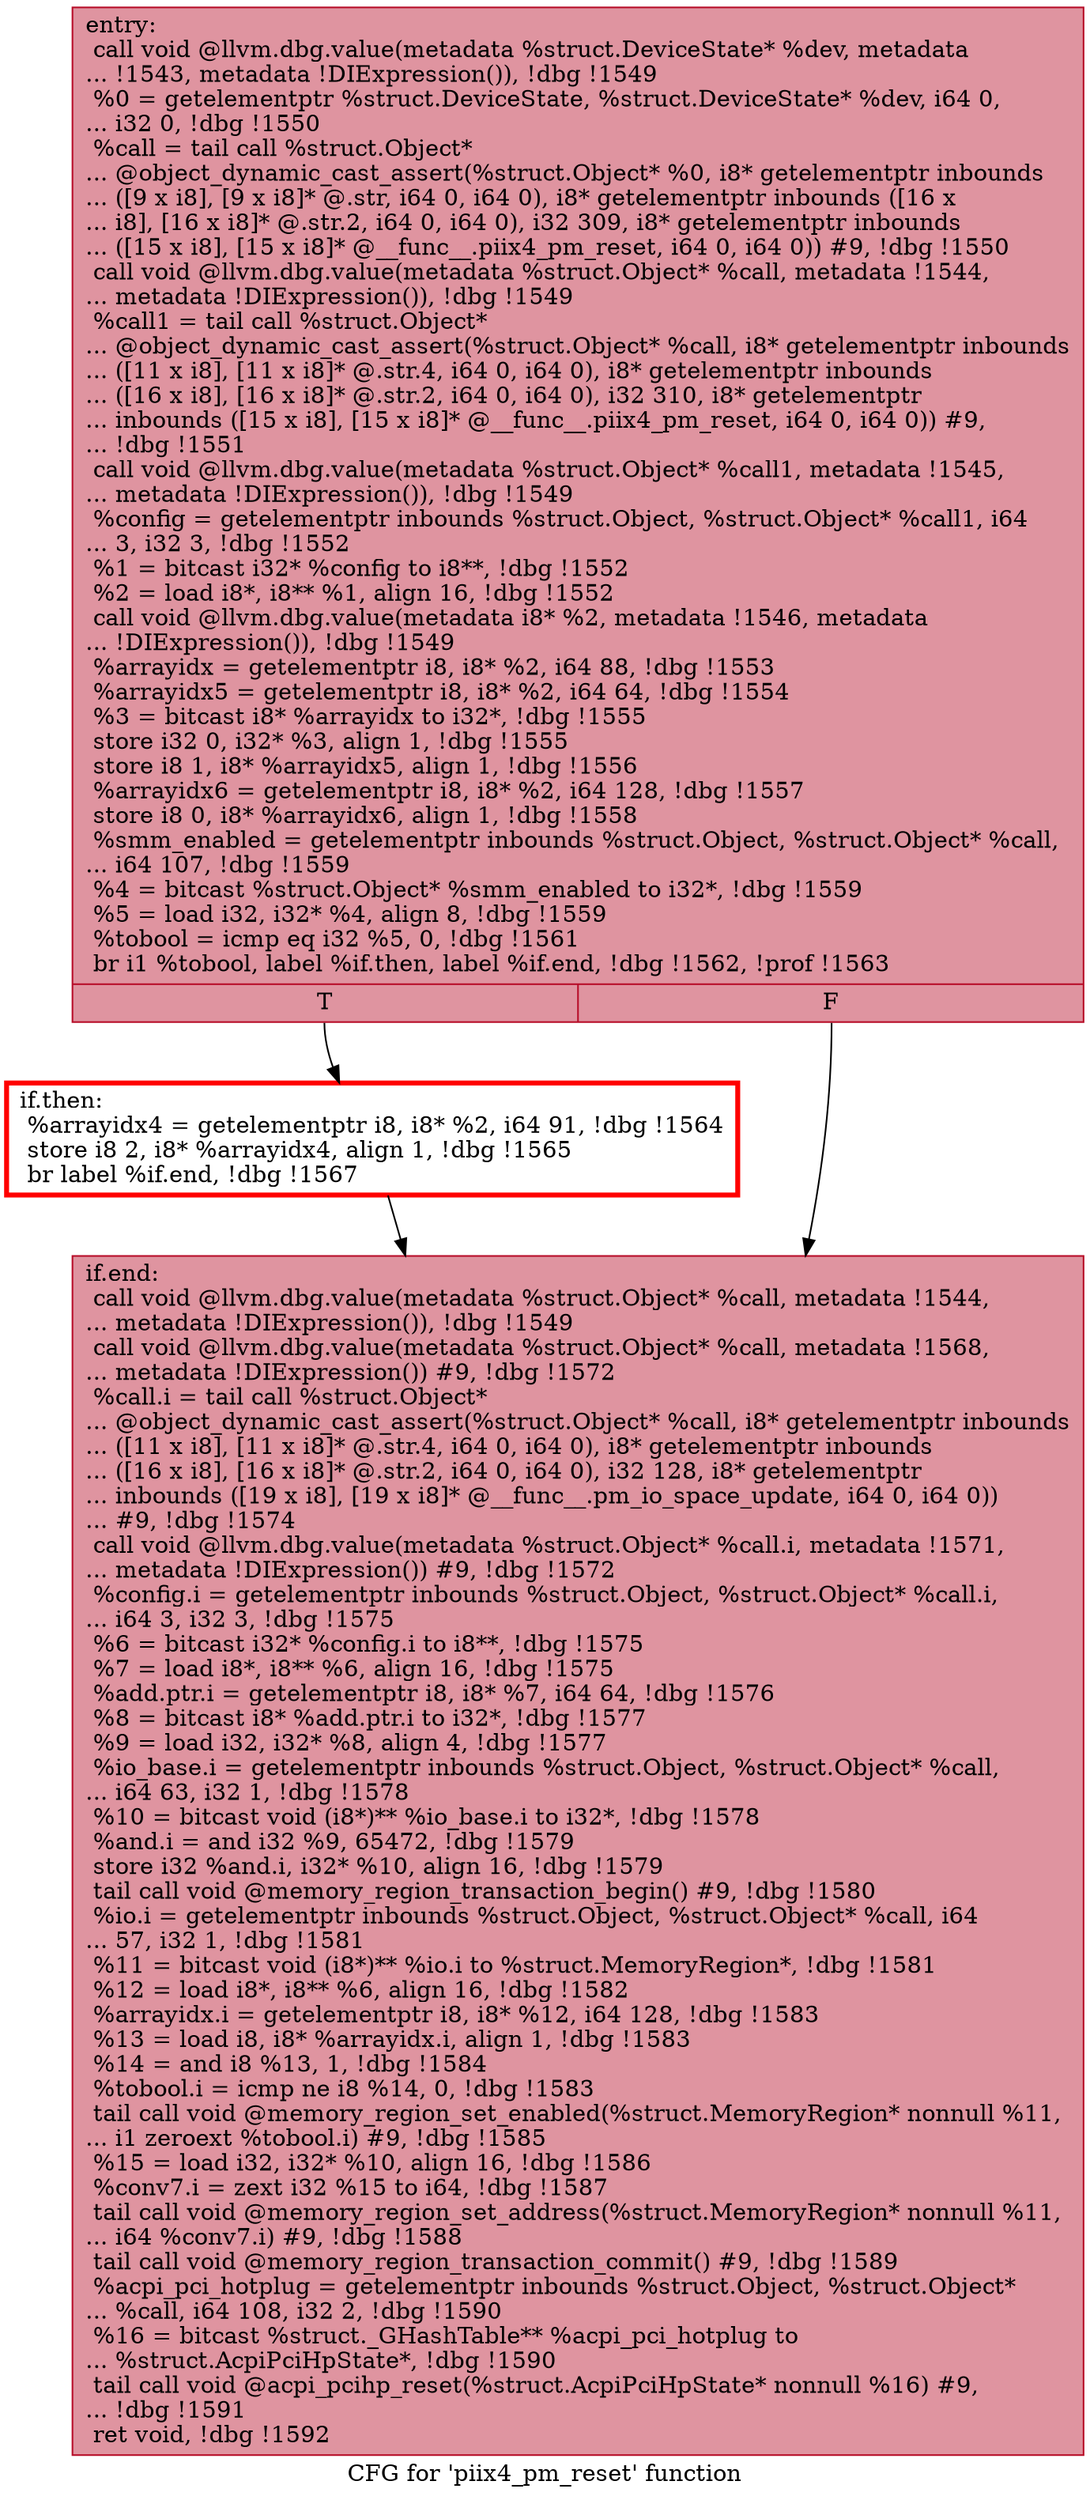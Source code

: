 digraph "CFG for 'piix4_pm_reset' function" {
	label="CFG for 'piix4_pm_reset' function";

	Node0x5603884b5a00 [shape=record,color="#b70d28ff", style=filled, fillcolor="#b70d2870",label="{entry:\l  call void @llvm.dbg.value(metadata %struct.DeviceState* %dev, metadata\l... !1543, metadata !DIExpression()), !dbg !1549\l  %0 = getelementptr %struct.DeviceState, %struct.DeviceState* %dev, i64 0,\l... i32 0, !dbg !1550\l  %call = tail call %struct.Object*\l... @object_dynamic_cast_assert(%struct.Object* %0, i8* getelementptr inbounds\l... ([9 x i8], [9 x i8]* @.str, i64 0, i64 0), i8* getelementptr inbounds ([16 x\l... i8], [16 x i8]* @.str.2, i64 0, i64 0), i32 309, i8* getelementptr inbounds\l... ([15 x i8], [15 x i8]* @__func__.piix4_pm_reset, i64 0, i64 0)) #9, !dbg !1550\l  call void @llvm.dbg.value(metadata %struct.Object* %call, metadata !1544,\l... metadata !DIExpression()), !dbg !1549\l  %call1 = tail call %struct.Object*\l... @object_dynamic_cast_assert(%struct.Object* %call, i8* getelementptr inbounds\l... ([11 x i8], [11 x i8]* @.str.4, i64 0, i64 0), i8* getelementptr inbounds\l... ([16 x i8], [16 x i8]* @.str.2, i64 0, i64 0), i32 310, i8* getelementptr\l... inbounds ([15 x i8], [15 x i8]* @__func__.piix4_pm_reset, i64 0, i64 0)) #9,\l... !dbg !1551\l  call void @llvm.dbg.value(metadata %struct.Object* %call1, metadata !1545,\l... metadata !DIExpression()), !dbg !1549\l  %config = getelementptr inbounds %struct.Object, %struct.Object* %call1, i64\l... 3, i32 3, !dbg !1552\l  %1 = bitcast i32* %config to i8**, !dbg !1552\l  %2 = load i8*, i8** %1, align 16, !dbg !1552\l  call void @llvm.dbg.value(metadata i8* %2, metadata !1546, metadata\l... !DIExpression()), !dbg !1549\l  %arrayidx = getelementptr i8, i8* %2, i64 88, !dbg !1553\l  %arrayidx5 = getelementptr i8, i8* %2, i64 64, !dbg !1554\l  %3 = bitcast i8* %arrayidx to i32*, !dbg !1555\l  store i32 0, i32* %3, align 1, !dbg !1555\l  store i8 1, i8* %arrayidx5, align 1, !dbg !1556\l  %arrayidx6 = getelementptr i8, i8* %2, i64 128, !dbg !1557\l  store i8 0, i8* %arrayidx6, align 1, !dbg !1558\l  %smm_enabled = getelementptr inbounds %struct.Object, %struct.Object* %call,\l... i64 107, !dbg !1559\l  %4 = bitcast %struct.Object* %smm_enabled to i32*, !dbg !1559\l  %5 = load i32, i32* %4, align 8, !dbg !1559\l  %tobool = icmp eq i32 %5, 0, !dbg !1561\l  br i1 %tobool, label %if.then, label %if.end, !dbg !1562, !prof !1563\l|{<s0>T|<s1>F}}"];
	Node0x5603884b5a00:s0 -> Node0x560388bf5790;
	Node0x5603884b5a00:s1 -> Node0x560388bf5800;
	Node0x560388bf5790 [shape=record,penwidth=3.0, color="red",label="{if.then:                                          \l  %arrayidx4 = getelementptr i8, i8* %2, i64 91, !dbg !1564\l  store i8 2, i8* %arrayidx4, align 1, !dbg !1565\l  br label %if.end, !dbg !1567\l}"];
	Node0x560388bf5790 -> Node0x560388bf5800;
	Node0x560388bf5800 [shape=record,color="#b70d28ff", style=filled, fillcolor="#b70d2870",label="{if.end:                                           \l  call void @llvm.dbg.value(metadata %struct.Object* %call, metadata !1544,\l... metadata !DIExpression()), !dbg !1549\l  call void @llvm.dbg.value(metadata %struct.Object* %call, metadata !1568,\l... metadata !DIExpression()) #9, !dbg !1572\l  %call.i = tail call %struct.Object*\l... @object_dynamic_cast_assert(%struct.Object* %call, i8* getelementptr inbounds\l... ([11 x i8], [11 x i8]* @.str.4, i64 0, i64 0), i8* getelementptr inbounds\l... ([16 x i8], [16 x i8]* @.str.2, i64 0, i64 0), i32 128, i8* getelementptr\l... inbounds ([19 x i8], [19 x i8]* @__func__.pm_io_space_update, i64 0, i64 0))\l... #9, !dbg !1574\l  call void @llvm.dbg.value(metadata %struct.Object* %call.i, metadata !1571,\l... metadata !DIExpression()) #9, !dbg !1572\l  %config.i = getelementptr inbounds %struct.Object, %struct.Object* %call.i,\l... i64 3, i32 3, !dbg !1575\l  %6 = bitcast i32* %config.i to i8**, !dbg !1575\l  %7 = load i8*, i8** %6, align 16, !dbg !1575\l  %add.ptr.i = getelementptr i8, i8* %7, i64 64, !dbg !1576\l  %8 = bitcast i8* %add.ptr.i to i32*, !dbg !1577\l  %9 = load i32, i32* %8, align 4, !dbg !1577\l  %io_base.i = getelementptr inbounds %struct.Object, %struct.Object* %call,\l... i64 63, i32 1, !dbg !1578\l  %10 = bitcast void (i8*)** %io_base.i to i32*, !dbg !1578\l  %and.i = and i32 %9, 65472, !dbg !1579\l  store i32 %and.i, i32* %10, align 16, !dbg !1579\l  tail call void @memory_region_transaction_begin() #9, !dbg !1580\l  %io.i = getelementptr inbounds %struct.Object, %struct.Object* %call, i64\l... 57, i32 1, !dbg !1581\l  %11 = bitcast void (i8*)** %io.i to %struct.MemoryRegion*, !dbg !1581\l  %12 = load i8*, i8** %6, align 16, !dbg !1582\l  %arrayidx.i = getelementptr i8, i8* %12, i64 128, !dbg !1583\l  %13 = load i8, i8* %arrayidx.i, align 1, !dbg !1583\l  %14 = and i8 %13, 1, !dbg !1584\l  %tobool.i = icmp ne i8 %14, 0, !dbg !1583\l  tail call void @memory_region_set_enabled(%struct.MemoryRegion* nonnull %11,\l... i1 zeroext %tobool.i) #9, !dbg !1585\l  %15 = load i32, i32* %10, align 16, !dbg !1586\l  %conv7.i = zext i32 %15 to i64, !dbg !1587\l  tail call void @memory_region_set_address(%struct.MemoryRegion* nonnull %11,\l... i64 %conv7.i) #9, !dbg !1588\l  tail call void @memory_region_transaction_commit() #9, !dbg !1589\l  %acpi_pci_hotplug = getelementptr inbounds %struct.Object, %struct.Object*\l... %call, i64 108, i32 2, !dbg !1590\l  %16 = bitcast %struct._GHashTable** %acpi_pci_hotplug to\l... %struct.AcpiPciHpState*, !dbg !1590\l  tail call void @acpi_pcihp_reset(%struct.AcpiPciHpState* nonnull %16) #9,\l... !dbg !1591\l  ret void, !dbg !1592\l}"];
}
